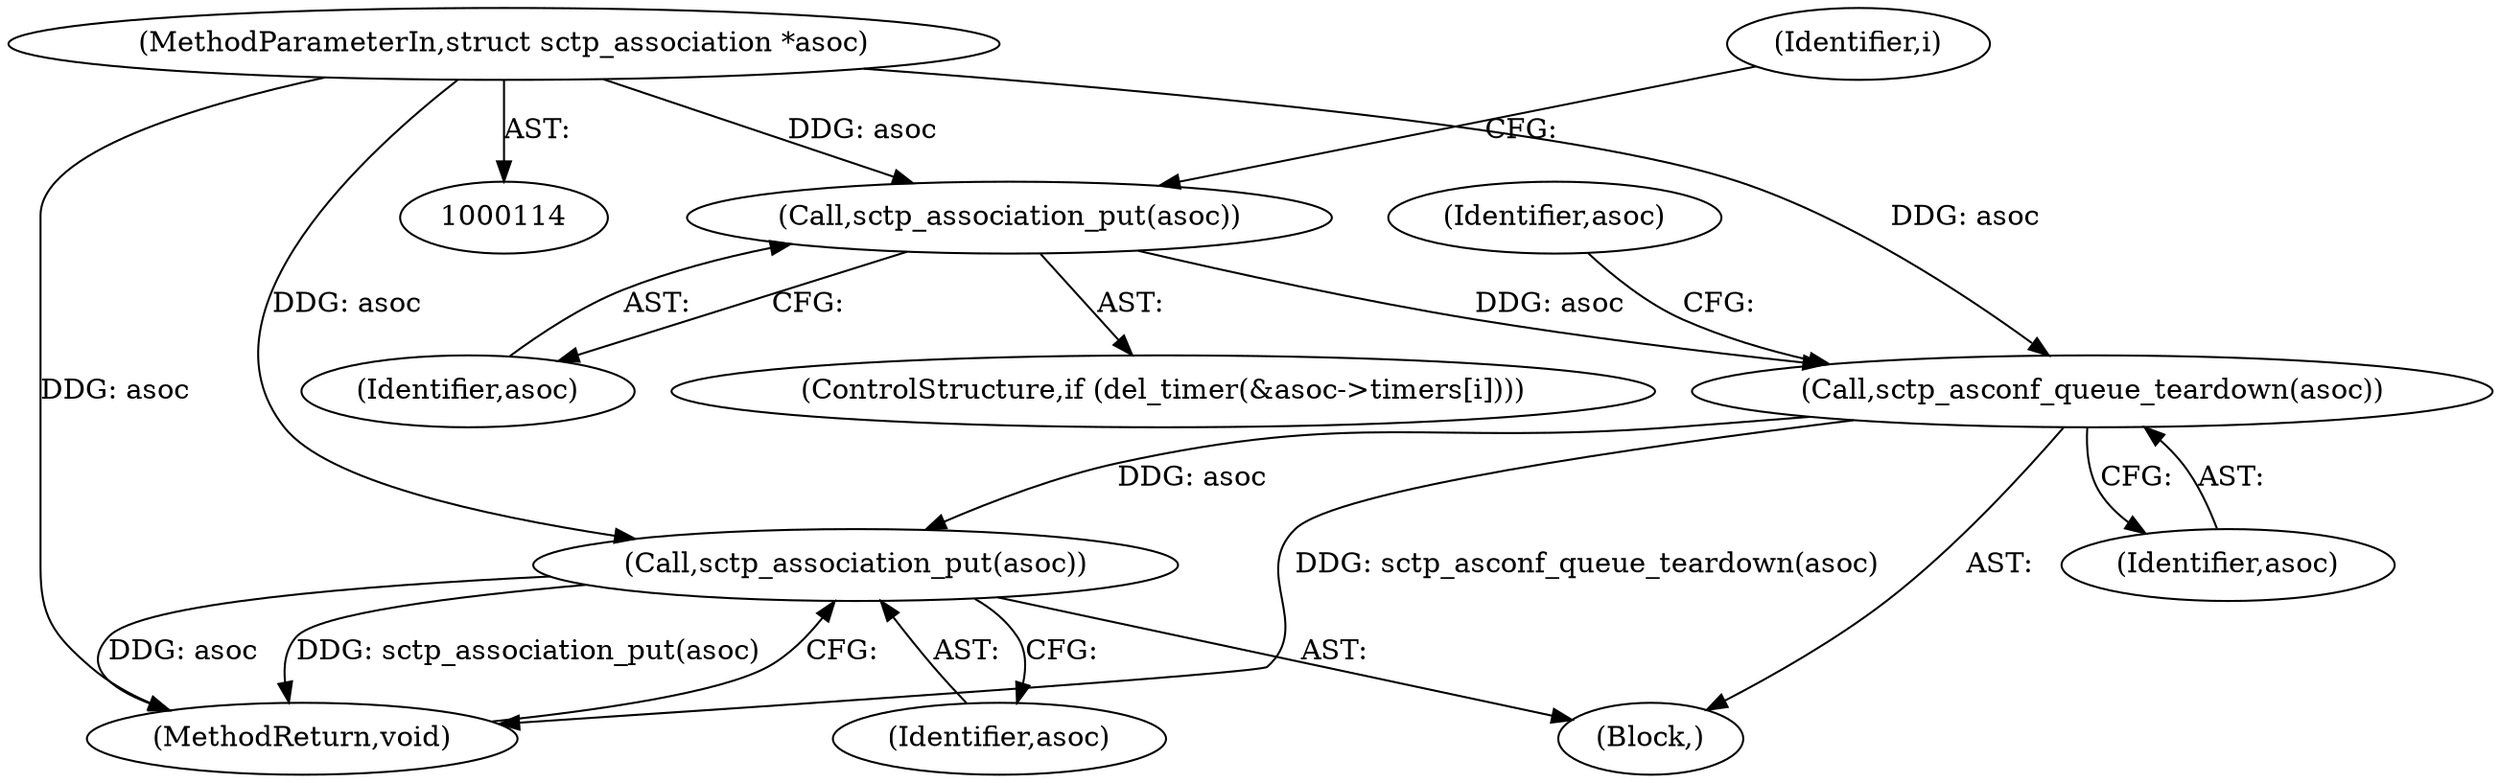 digraph "0_linux_d3217b15a19a4779c39b212358a5c71d725822ee@pointer" {
"1000252" [label="(Call,sctp_asconf_queue_teardown(asoc))"];
"1000214" [label="(Call,sctp_association_put(asoc))"];
"1000115" [label="(MethodParameterIn,struct sctp_association *asoc)"];
"1000273" [label="(Call,sctp_association_put(asoc))"];
"1000252" [label="(Call,sctp_asconf_queue_teardown(asoc))"];
"1000253" [label="(Identifier,asoc)"];
"1000274" [label="(Identifier,asoc)"];
"1000273" [label="(Call,sctp_association_put(asoc))"];
"1000206" [label="(ControlStructure,if (del_timer(&asoc->timers[i])))"];
"1000257" [label="(Identifier,asoc)"];
"1000115" [label="(MethodParameterIn,struct sctp_association *asoc)"];
"1000116" [label="(Block,)"];
"1000275" [label="(MethodReturn,void)"];
"1000214" [label="(Call,sctp_association_put(asoc))"];
"1000215" [label="(Identifier,asoc)"];
"1000204" [label="(Identifier,i)"];
"1000252" -> "1000116"  [label="AST: "];
"1000252" -> "1000253"  [label="CFG: "];
"1000253" -> "1000252"  [label="AST: "];
"1000257" -> "1000252"  [label="CFG: "];
"1000252" -> "1000275"  [label="DDG: sctp_asconf_queue_teardown(asoc)"];
"1000214" -> "1000252"  [label="DDG: asoc"];
"1000115" -> "1000252"  [label="DDG: asoc"];
"1000252" -> "1000273"  [label="DDG: asoc"];
"1000214" -> "1000206"  [label="AST: "];
"1000214" -> "1000215"  [label="CFG: "];
"1000215" -> "1000214"  [label="AST: "];
"1000204" -> "1000214"  [label="CFG: "];
"1000115" -> "1000214"  [label="DDG: asoc"];
"1000115" -> "1000114"  [label="AST: "];
"1000115" -> "1000275"  [label="DDG: asoc"];
"1000115" -> "1000273"  [label="DDG: asoc"];
"1000273" -> "1000116"  [label="AST: "];
"1000273" -> "1000274"  [label="CFG: "];
"1000274" -> "1000273"  [label="AST: "];
"1000275" -> "1000273"  [label="CFG: "];
"1000273" -> "1000275"  [label="DDG: asoc"];
"1000273" -> "1000275"  [label="DDG: sctp_association_put(asoc)"];
}
